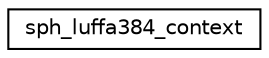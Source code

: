 digraph "Graphical Class Hierarchy"
{
 // LATEX_PDF_SIZE
  edge [fontname="Helvetica",fontsize="10",labelfontname="Helvetica",labelfontsize="10"];
  node [fontname="Helvetica",fontsize="10",shape=record];
  rankdir="LR";
  Node0 [label="sph_luffa384_context",height=0.2,width=0.4,color="black", fillcolor="white", style="filled",URL="$structsph__luffa384__context.html",tooltip=" "];
}
